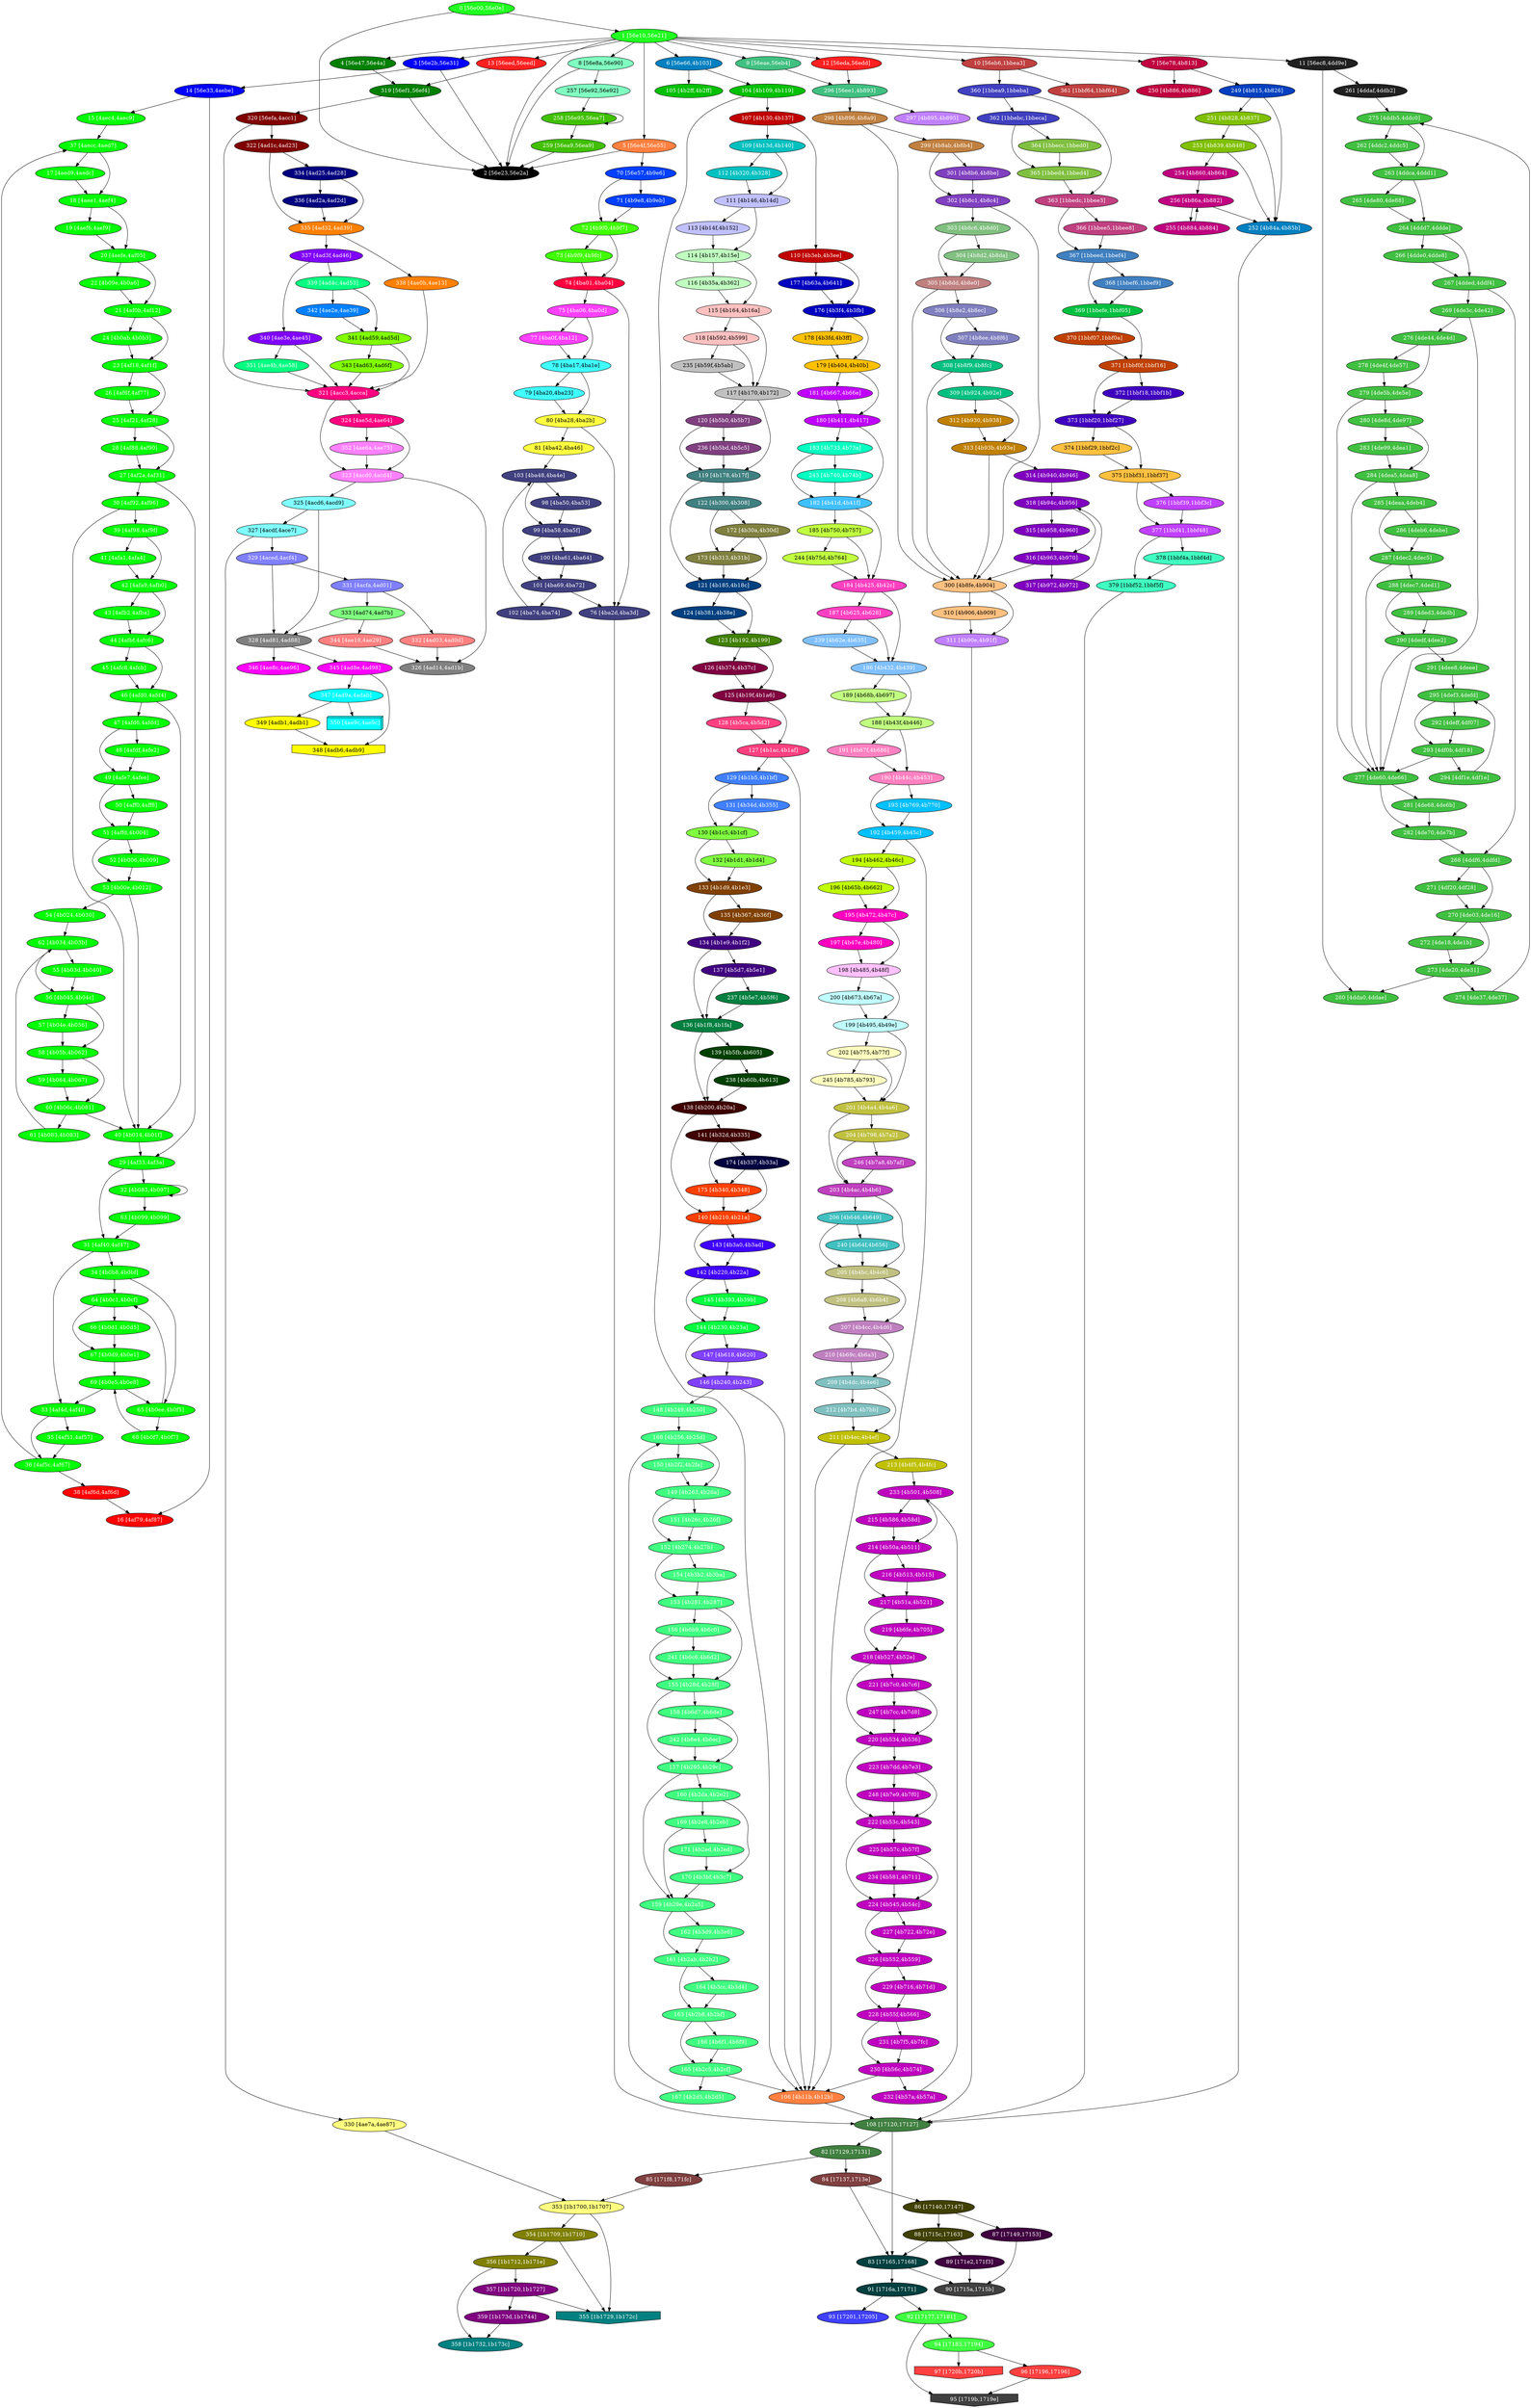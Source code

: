 diGraph libnss3{
	libnss3_0  [style=filled fillcolor="#20FF20" fontcolor="#ffffff" shape=oval label="0 [56e00,56e0e]"]
	libnss3_1  [style=filled fillcolor="#20FF20" fontcolor="#ffffff" shape=oval label="1 [56e10,56e21]"]
	libnss3_2  [style=filled fillcolor="#000000" fontcolor="#ffffff" shape=oval label="2 [56e23,56e2a]"]
	libnss3_3  [style=filled fillcolor="#0000FF" fontcolor="#ffffff" shape=oval label="3 [56e2b,56e31]"]
	libnss3_4  [style=filled fillcolor="#008000" fontcolor="#ffffff" shape=oval label="4 [56e47,56e4a]"]
	libnss3_5  [style=filled fillcolor="#FF8040" fontcolor="#ffffff" shape=oval label="5 [56e4f,56e55]"]
	libnss3_6  [style=filled fillcolor="#0080C0" fontcolor="#ffffff" shape=oval label="6 [56e66,4b103]"]
	libnss3_7  [style=filled fillcolor="#C00040" fontcolor="#ffffff" shape=oval label="7 [56e78,4b813]"]
	libnss3_8  [style=filled fillcolor="#80FFC0" fontcolor="#000000" shape=oval label="8 [56e8a,56e90]"]
	libnss3_9  [style=filled fillcolor="#40C080" fontcolor="#ffffff" shape=oval label="9 [56eae,56eb4]"]
	libnss3_a  [style=filled fillcolor="#C04040" fontcolor="#ffffff" shape=oval label="10 [56eb6,1bbea3]"]
	libnss3_b  [style=filled fillcolor="#202020" fontcolor="#ffffff" shape=oval label="11 [56ec8,4dd9e]"]
	libnss3_c  [style=filled fillcolor="#FF2020" fontcolor="#ffffff" shape=oval label="12 [56eda,56edd]"]
	libnss3_d  [style=filled fillcolor="#FF2020" fontcolor="#ffffff" shape=oval label="13 [56eed,56eed]"]
	libnss3_e  [style=filled fillcolor="#0000FF" fontcolor="#ffffff" shape=oval label="14 [56e33,4aebe]"]
	libnss3_f  [style=filled fillcolor="#00FF00" fontcolor="#ffffff" shape=oval label="15 [4aec4,4aec9]"]
	libnss3_10  [style=filled fillcolor="#FF0000" fontcolor="#ffffff" shape=oval label="16 [4af79,4af87]"]
	libnss3_11  [style=filled fillcolor="#00FF00" fontcolor="#ffffff" shape=oval label="17 [4aed9,4aedc]"]
	libnss3_12  [style=filled fillcolor="#00FF00" fontcolor="#ffffff" shape=oval label="18 [4aee1,4aef4]"]
	libnss3_13  [style=filled fillcolor="#00FF00" fontcolor="#ffffff" shape=oval label="19 [4aef6,4aef9]"]
	libnss3_14  [style=filled fillcolor="#00FF00" fontcolor="#ffffff" shape=oval label="20 [4aefe,4af05]"]
	libnss3_15  [style=filled fillcolor="#00FF00" fontcolor="#ffffff" shape=oval label="21 [4af0b,4af12]"]
	libnss3_16  [style=filled fillcolor="#00FF00" fontcolor="#ffffff" shape=oval label="22 [4b09e,4b0a6]"]
	libnss3_17  [style=filled fillcolor="#00FF00" fontcolor="#ffffff" shape=oval label="23 [4af18,4af1f]"]
	libnss3_18  [style=filled fillcolor="#00FF00" fontcolor="#ffffff" shape=oval label="24 [4b0ab,4b0b3]"]
	libnss3_19  [style=filled fillcolor="#00FF00" fontcolor="#ffffff" shape=oval label="25 [4af21,4af28]"]
	libnss3_1a  [style=filled fillcolor="#00FF00" fontcolor="#ffffff" shape=oval label="26 [4af6f,4af77]"]
	libnss3_1b  [style=filled fillcolor="#00FF00" fontcolor="#ffffff" shape=oval label="27 [4af2a,4af31]"]
	libnss3_1c  [style=filled fillcolor="#00FF00" fontcolor="#ffffff" shape=oval label="28 [4af88,4af90]"]
	libnss3_1d  [style=filled fillcolor="#00FF00" fontcolor="#ffffff" shape=oval label="29 [4af33,4af3a]"]
	libnss3_1e  [style=filled fillcolor="#00FF00" fontcolor="#ffffff" shape=oval label="30 [4af92,4af96]"]
	libnss3_1f  [style=filled fillcolor="#00FF00" fontcolor="#ffffff" shape=oval label="31 [4af40,4af47]"]
	libnss3_20  [style=filled fillcolor="#00FF00" fontcolor="#ffffff" shape=oval label="32 [4b085,4b097]"]
	libnss3_21  [style=filled fillcolor="#00FF00" fontcolor="#ffffff" shape=oval label="33 [4af4d,4af4f]"]
	libnss3_22  [style=filled fillcolor="#00FF00" fontcolor="#ffffff" shape=oval label="34 [4b0b8,4b0bf]"]
	libnss3_23  [style=filled fillcolor="#00FF00" fontcolor="#ffffff" shape=oval label="35 [4af51,4af57]"]
	libnss3_24  [style=filled fillcolor="#00FF00" fontcolor="#ffffff" shape=oval label="36 [4af5c,4af67]"]
	libnss3_25  [style=filled fillcolor="#00FF00" fontcolor="#ffffff" shape=oval label="37 [4aecc,4aed7]"]
	libnss3_26  [style=filled fillcolor="#FF0000" fontcolor="#ffffff" shape=oval label="38 [4af6d,4af6d]"]
	libnss3_27  [style=filled fillcolor="#00FF00" fontcolor="#ffffff" shape=oval label="39 [4af98,4af9f]"]
	libnss3_28  [style=filled fillcolor="#00FF00" fontcolor="#ffffff" shape=oval label="40 [4b014,4b01f]"]
	libnss3_29  [style=filled fillcolor="#00FF00" fontcolor="#ffffff" shape=oval label="41 [4afa1,4afa4]"]
	libnss3_2a  [style=filled fillcolor="#00FF00" fontcolor="#ffffff" shape=oval label="42 [4afa9,4afb0]"]
	libnss3_2b  [style=filled fillcolor="#00FF00" fontcolor="#ffffff" shape=oval label="43 [4afb2,4afba]"]
	libnss3_2c  [style=filled fillcolor="#00FF00" fontcolor="#ffffff" shape=oval label="44 [4afbf,4afc6]"]
	libnss3_2d  [style=filled fillcolor="#00FF00" fontcolor="#ffffff" shape=oval label="45 [4afc8,4afcb]"]
	libnss3_2e  [style=filled fillcolor="#00FF00" fontcolor="#ffffff" shape=oval label="46 [4afd0,4afd4]"]
	libnss3_2f  [style=filled fillcolor="#00FF00" fontcolor="#ffffff" shape=oval label="47 [4afd6,4afdd]"]
	libnss3_30  [style=filled fillcolor="#00FF00" fontcolor="#ffffff" shape=oval label="48 [4afdf,4afe2]"]
	libnss3_31  [style=filled fillcolor="#00FF00" fontcolor="#ffffff" shape=oval label="49 [4afe7,4afee]"]
	libnss3_32  [style=filled fillcolor="#00FF00" fontcolor="#ffffff" shape=oval label="50 [4aff0,4aff8]"]
	libnss3_33  [style=filled fillcolor="#00FF00" fontcolor="#ffffff" shape=oval label="51 [4affd,4b004]"]
	libnss3_34  [style=filled fillcolor="#00FF00" fontcolor="#ffffff" shape=oval label="52 [4b006,4b009]"]
	libnss3_35  [style=filled fillcolor="#00FF00" fontcolor="#ffffff" shape=oval label="53 [4b00e,4b012]"]
	libnss3_36  [style=filled fillcolor="#00FF00" fontcolor="#ffffff" shape=oval label="54 [4b024,4b030]"]
	libnss3_37  [style=filled fillcolor="#00FF00" fontcolor="#ffffff" shape=oval label="55 [4b03d,4b040]"]
	libnss3_38  [style=filled fillcolor="#00FF00" fontcolor="#ffffff" shape=oval label="56 [4b045,4b04c]"]
	libnss3_39  [style=filled fillcolor="#00FF00" fontcolor="#ffffff" shape=oval label="57 [4b04e,4b056]"]
	libnss3_3a  [style=filled fillcolor="#00FF00" fontcolor="#ffffff" shape=oval label="58 [4b05b,4b062]"]
	libnss3_3b  [style=filled fillcolor="#00FF00" fontcolor="#ffffff" shape=oval label="59 [4b064,4b067]"]
	libnss3_3c  [style=filled fillcolor="#00FF00" fontcolor="#ffffff" shape=oval label="60 [4b06c,4b081]"]
	libnss3_3d  [style=filled fillcolor="#00FF00" fontcolor="#ffffff" shape=oval label="61 [4b083,4b083]"]
	libnss3_3e  [style=filled fillcolor="#00FF00" fontcolor="#ffffff" shape=oval label="62 [4b034,4b03b]"]
	libnss3_3f  [style=filled fillcolor="#00FF00" fontcolor="#ffffff" shape=oval label="63 [4b099,4b099]"]
	libnss3_40  [style=filled fillcolor="#00FF00" fontcolor="#ffffff" shape=oval label="64 [4b0c1,4b0cf]"]
	libnss3_41  [style=filled fillcolor="#00FF00" fontcolor="#ffffff" shape=oval label="65 [4b0ee,4b0f5]"]
	libnss3_42  [style=filled fillcolor="#00FF00" fontcolor="#ffffff" shape=oval label="66 [4b0d1,4b0d5]"]
	libnss3_43  [style=filled fillcolor="#00FF00" fontcolor="#ffffff" shape=oval label="67 [4b0d9,4b0e1]"]
	libnss3_44  [style=filled fillcolor="#00FF00" fontcolor="#ffffff" shape=oval label="68 [4b0f7,4b0f7]"]
	libnss3_45  [style=filled fillcolor="#00FF00" fontcolor="#ffffff" shape=oval label="69 [4b0e5,4b0e8]"]
	libnss3_46  [style=filled fillcolor="#0040FF" fontcolor="#ffffff" shape=oval label="70 [56e57,4b9e6]"]
	libnss3_47  [style=filled fillcolor="#0040FF" fontcolor="#ffffff" shape=oval label="71 [4b9e8,4b9eb]"]
	libnss3_48  [style=filled fillcolor="#40FF00" fontcolor="#ffffff" shape=oval label="72 [4b9f0,4b9f7]"]
	libnss3_49  [style=filled fillcolor="#40FF00" fontcolor="#ffffff" shape=oval label="73 [4b9f9,4b9fc]"]
	libnss3_4a  [style=filled fillcolor="#FF0040" fontcolor="#ffffff" shape=oval label="74 [4ba01,4ba04]"]
	libnss3_4b  [style=filled fillcolor="#FF40FF" fontcolor="#ffffff" shape=oval label="75 [4ba06,4ba0d]"]
	libnss3_4c  [style=filled fillcolor="#404080" fontcolor="#ffffff" shape=oval label="76 [4ba2d,4ba3d]"]
	libnss3_4d  [style=filled fillcolor="#FF40FF" fontcolor="#ffffff" shape=oval label="77 [4ba0f,4ba12]"]
	libnss3_4e  [style=filled fillcolor="#40FFFF" fontcolor="#000000" shape=oval label="78 [4ba17,4ba1e]"]
	libnss3_4f  [style=filled fillcolor="#40FFFF" fontcolor="#000000" shape=oval label="79 [4ba20,4ba23]"]
	libnss3_50  [style=filled fillcolor="#FFFF40" fontcolor="#000000" shape=oval label="80 [4ba28,4ba2b]"]
	libnss3_51  [style=filled fillcolor="#FFFF40" fontcolor="#000000" shape=oval label="81 [4ba42,4ba46]"]
	libnss3_52  [style=filled fillcolor="#408040" fontcolor="#ffffff" shape=oval label="82 [17129,17131]"]
	libnss3_53  [style=filled fillcolor="#004040" fontcolor="#ffffff" shape=oval label="83 [17165,17168]"]
	libnss3_54  [style=filled fillcolor="#804040" fontcolor="#ffffff" shape=oval label="84 [17137,1713e]"]
	libnss3_55  [style=filled fillcolor="#804040" fontcolor="#ffffff" shape=oval label="85 [171f8,171fc]"]
	libnss3_56  [style=filled fillcolor="#404000" fontcolor="#ffffff" shape=oval label="86 [17140,17147]"]
	libnss3_57  [style=filled fillcolor="#400040" fontcolor="#ffffff" shape=oval label="87 [17149,17153]"]
	libnss3_58  [style=filled fillcolor="#404000" fontcolor="#ffffff" shape=oval label="88 [1715c,17163]"]
	libnss3_59  [style=filled fillcolor="#400040" fontcolor="#ffffff" shape=oval label="89 [171e2,171f3]"]
	libnss3_5a  [style=filled fillcolor="#404040" fontcolor="#ffffff" shape=oval label="90 [1715a,1715b]"]
	libnss3_5b  [style=filled fillcolor="#004040" fontcolor="#ffffff" shape=oval label="91 [1716a,17171]"]
	libnss3_5c  [style=filled fillcolor="#40FF40" fontcolor="#ffffff" shape=oval label="92 [17177,17181]"]
	libnss3_5d  [style=filled fillcolor="#4040FF" fontcolor="#ffffff" shape=oval label="93 [17201,17205]"]
	libnss3_5e  [style=filled fillcolor="#40FF40" fontcolor="#ffffff" shape=oval label="94 [17183,17194]"]
	libnss3_5f  [style=filled fillcolor="#404040" fontcolor="#ffffff" shape=invhouse label="95 [1719b,1719e]"]
	libnss3_60  [style=filled fillcolor="#FF4040" fontcolor="#ffffff" shape=oval label="96 [17196,17196]"]
	libnss3_61  [style=filled fillcolor="#FF4040" fontcolor="#ffffff" shape=invhouse label="97 [1720b,1720b]"]
	libnss3_62  [style=filled fillcolor="#404080" fontcolor="#ffffff" shape=oval label="98 [4ba50,4ba53]"]
	libnss3_63  [style=filled fillcolor="#404080" fontcolor="#ffffff" shape=oval label="99 [4ba58,4ba5f]"]
	libnss3_64  [style=filled fillcolor="#404080" fontcolor="#ffffff" shape=oval label="100 [4ba61,4ba64]"]
	libnss3_65  [style=filled fillcolor="#404080" fontcolor="#ffffff" shape=oval label="101 [4ba69,4ba72]"]
	libnss3_66  [style=filled fillcolor="#404080" fontcolor="#ffffff" shape=oval label="102 [4ba74,4ba74]"]
	libnss3_67  [style=filled fillcolor="#404080" fontcolor="#ffffff" shape=oval label="103 [4ba48,4ba4e]"]
	libnss3_68  [style=filled fillcolor="#00C000" fontcolor="#ffffff" shape=oval label="104 [4b109,4b119]"]
	libnss3_69  [style=filled fillcolor="#00C000" fontcolor="#ffffff" shape=oval label="105 [4b2ff,4b2ff]"]
	libnss3_6a  [style=filled fillcolor="#FF8040" fontcolor="#ffffff" shape=oval label="106 [4b11b,4b12b]"]
	libnss3_6b  [style=filled fillcolor="#C00000" fontcolor="#ffffff" shape=oval label="107 [4b130,4b137]"]
	libnss3_6c  [style=filled fillcolor="#408040" fontcolor="#ffffff" shape=oval label="108 [17120,17127]"]
	libnss3_6d  [style=filled fillcolor="#00C0C0" fontcolor="#ffffff" shape=oval label="109 [4b13d,4b140]"]
	libnss3_6e  [style=filled fillcolor="#C00000" fontcolor="#ffffff" shape=oval label="110 [4b3eb,4b3ee]"]
	libnss3_6f  [style=filled fillcolor="#C0C0FF" fontcolor="#000000" shape=oval label="111 [4b146,4b14d]"]
	libnss3_70  [style=filled fillcolor="#00C0C0" fontcolor="#ffffff" shape=oval label="112 [4b320,4b328]"]
	libnss3_71  [style=filled fillcolor="#C0C0FF" fontcolor="#000000" shape=oval label="113 [4b14f,4b152]"]
	libnss3_72  [style=filled fillcolor="#C0FFC0" fontcolor="#000000" shape=oval label="114 [4b157,4b15e]"]
	libnss3_73  [style=filled fillcolor="#FFC0C0" fontcolor="#000000" shape=oval label="115 [4b164,4b16a]"]
	libnss3_74  [style=filled fillcolor="#C0FFC0" fontcolor="#000000" shape=oval label="116 [4b35a,4b362]"]
	libnss3_75  [style=filled fillcolor="#C0C0C0" fontcolor="#000000" shape=oval label="117 [4b170,4b172]"]
	libnss3_76  [style=filled fillcolor="#FFC0C0" fontcolor="#000000" shape=oval label="118 [4b592,4b599]"]
	libnss3_77  [style=filled fillcolor="#408080" fontcolor="#ffffff" shape=oval label="119 [4b178,4b17f]"]
	libnss3_78  [style=filled fillcolor="#804080" fontcolor="#ffffff" shape=oval label="120 [4b5b0,4b5b7]"]
	libnss3_79  [style=filled fillcolor="#004080" fontcolor="#ffffff" shape=oval label="121 [4b185,4b18c]"]
	libnss3_7a  [style=filled fillcolor="#408080" fontcolor="#ffffff" shape=oval label="122 [4b300,4b308]"]
	libnss3_7b  [style=filled fillcolor="#408000" fontcolor="#ffffff" shape=oval label="123 [4b192,4b199]"]
	libnss3_7c  [style=filled fillcolor="#004080" fontcolor="#ffffff" shape=oval label="124 [4b381,4b38e]"]
	libnss3_7d  [style=filled fillcolor="#800040" fontcolor="#ffffff" shape=oval label="125 [4b19f,4b1a6]"]
	libnss3_7e  [style=filled fillcolor="#800040" fontcolor="#ffffff" shape=oval label="126 [4b374,4b37c]"]
	libnss3_7f  [style=filled fillcolor="#FF4080" fontcolor="#ffffff" shape=oval label="127 [4b1ac,4b1af]"]
	libnss3_80  [style=filled fillcolor="#FF4080" fontcolor="#ffffff" shape=oval label="128 [4b5ca,4b5d2]"]
	libnss3_81  [style=filled fillcolor="#4080FF" fontcolor="#ffffff" shape=oval label="129 [4b1b5,4b1bf]"]
	libnss3_82  [style=filled fillcolor="#80FF40" fontcolor="#000000" shape=oval label="130 [4b1c5,4b1cf]"]
	libnss3_83  [style=filled fillcolor="#4080FF" fontcolor="#ffffff" shape=oval label="131 [4b34d,4b355]"]
	libnss3_84  [style=filled fillcolor="#80FF40" fontcolor="#000000" shape=oval label="132 [4b1d1,4b1d4]"]
	libnss3_85  [style=filled fillcolor="#804000" fontcolor="#ffffff" shape=oval label="133 [4b1d9,4b1e3]"]
	libnss3_86  [style=filled fillcolor="#400080" fontcolor="#ffffff" shape=oval label="134 [4b1e9,4b1f2]"]
	libnss3_87  [style=filled fillcolor="#804000" fontcolor="#ffffff" shape=oval label="135 [4b367,4b36f]"]
	libnss3_88  [style=filled fillcolor="#008040" fontcolor="#ffffff" shape=oval label="136 [4b1f8,4b1fa]"]
	libnss3_89  [style=filled fillcolor="#400080" fontcolor="#ffffff" shape=oval label="137 [4b5d7,4b5e1]"]
	libnss3_8a  [style=filled fillcolor="#400000" fontcolor="#ffffff" shape=oval label="138 [4b200,4b20a]"]
	libnss3_8b  [style=filled fillcolor="#004000" fontcolor="#ffffff" shape=oval label="139 [4b5fb,4b605]"]
	libnss3_8c  [style=filled fillcolor="#FF4000" fontcolor="#ffffff" shape=oval label="140 [4b210,4b21a]"]
	libnss3_8d  [style=filled fillcolor="#400000" fontcolor="#ffffff" shape=oval label="141 [4b32d,4b335]"]
	libnss3_8e  [style=filled fillcolor="#4000FF" fontcolor="#ffffff" shape=oval label="142 [4b220,4b22a]"]
	libnss3_8f  [style=filled fillcolor="#4000FF" fontcolor="#ffffff" shape=oval label="143 [4b3a0,4b3ad]"]
	libnss3_90  [style=filled fillcolor="#00FF40" fontcolor="#ffffff" shape=oval label="144 [4b230,4b23a]"]
	libnss3_91  [style=filled fillcolor="#00FF40" fontcolor="#ffffff" shape=oval label="145 [4b393,4b39b]"]
	libnss3_92  [style=filled fillcolor="#8040FF" fontcolor="#ffffff" shape=oval label="146 [4b240,4b243]"]
	libnss3_93  [style=filled fillcolor="#8040FF" fontcolor="#ffffff" shape=oval label="147 [4b618,4b620]"]
	libnss3_94  [style=filled fillcolor="#40FF80" fontcolor="#ffffff" shape=oval label="148 [4b249,4b250]"]
	libnss3_95  [style=filled fillcolor="#40FF80" fontcolor="#ffffff" shape=oval label="149 [4b263,4b26a]"]
	libnss3_96  [style=filled fillcolor="#40FF80" fontcolor="#ffffff" shape=oval label="150 [4b2f2,4b2fa]"]
	libnss3_97  [style=filled fillcolor="#40FF80" fontcolor="#ffffff" shape=oval label="151 [4b26c,4b26f]"]
	libnss3_98  [style=filled fillcolor="#40FF80" fontcolor="#ffffff" shape=oval label="152 [4b274,4b27b]"]
	libnss3_99  [style=filled fillcolor="#40FF80" fontcolor="#ffffff" shape=oval label="153 [4b281,4b287]"]
	libnss3_9a  [style=filled fillcolor="#40FF80" fontcolor="#ffffff" shape=oval label="154 [4b3b2,4b3ba]"]
	libnss3_9b  [style=filled fillcolor="#40FF80" fontcolor="#ffffff" shape=oval label="155 [4b28d,4b28f]"]
	libnss3_9c  [style=filled fillcolor="#40FF80" fontcolor="#ffffff" shape=oval label="156 [4b6b9,4b6c0]"]
	libnss3_9d  [style=filled fillcolor="#40FF80" fontcolor="#ffffff" shape=oval label="157 [4b295,4b29c]"]
	libnss3_9e  [style=filled fillcolor="#40FF80" fontcolor="#ffffff" shape=oval label="158 [4b6d7,4b6de]"]
	libnss3_9f  [style=filled fillcolor="#40FF80" fontcolor="#ffffff" shape=oval label="159 [4b29e,4b2a5]"]
	libnss3_a0  [style=filled fillcolor="#40FF80" fontcolor="#ffffff" shape=oval label="160 [4b2da,4b2e2]"]
	libnss3_a1  [style=filled fillcolor="#40FF80" fontcolor="#ffffff" shape=oval label="161 [4b2ab,4b2b2]"]
	libnss3_a2  [style=filled fillcolor="#40FF80" fontcolor="#ffffff" shape=oval label="162 [4b3d9,4b3e6]"]
	libnss3_a3  [style=filled fillcolor="#40FF80" fontcolor="#ffffff" shape=oval label="163 [4b2b8,4b2bf]"]
	libnss3_a4  [style=filled fillcolor="#40FF80" fontcolor="#ffffff" shape=oval label="164 [4b3cc,4b3d4]"]
	libnss3_a5  [style=filled fillcolor="#40FF80" fontcolor="#ffffff" shape=oval label="165 [4b2c5,4b2cf]"]
	libnss3_a6  [style=filled fillcolor="#40FF80" fontcolor="#ffffff" shape=oval label="166 [4b6f1,4b6f9]"]
	libnss3_a7  [style=filled fillcolor="#40FF80" fontcolor="#ffffff" shape=oval label="167 [4b2d5,4b2d5]"]
	libnss3_a8  [style=filled fillcolor="#40FF80" fontcolor="#ffffff" shape=oval label="168 [4b256,4b25d]"]
	libnss3_a9  [style=filled fillcolor="#40FF80" fontcolor="#ffffff" shape=oval label="169 [4b2e8,4b2eb]"]
	libnss3_aa  [style=filled fillcolor="#40FF80" fontcolor="#ffffff" shape=oval label="170 [4b3bf,4b3c7]"]
	libnss3_ab  [style=filled fillcolor="#40FF80" fontcolor="#ffffff" shape=oval label="171 [4b2ed,4b2ed]"]
	libnss3_ac  [style=filled fillcolor="#808040" fontcolor="#ffffff" shape=oval label="172 [4b30a,4b30d]"]
	libnss3_ad  [style=filled fillcolor="#808040" fontcolor="#ffffff" shape=oval label="173 [4b313,4b31b]"]
	libnss3_ae  [style=filled fillcolor="#000040" fontcolor="#ffffff" shape=oval label="174 [4b337,4b33a]"]
	libnss3_af  [style=filled fillcolor="#FF4000" fontcolor="#ffffff" shape=oval label="175 [4b340,4b348]"]
	libnss3_b0  [style=filled fillcolor="#0000C0" fontcolor="#ffffff" shape=oval label="176 [4b3f4,4b3fb]"]
	libnss3_b1  [style=filled fillcolor="#0000C0" fontcolor="#ffffff" shape=oval label="177 [4b63a,4b641]"]
	libnss3_b2  [style=filled fillcolor="#FFC000" fontcolor="#000000" shape=oval label="178 [4b3fd,4b3ff]"]
	libnss3_b3  [style=filled fillcolor="#FFC000" fontcolor="#000000" shape=oval label="179 [4b404,4b40b]"]
	libnss3_b4  [style=filled fillcolor="#C000FF" fontcolor="#ffffff" shape=oval label="180 [4b411,4b417]"]
	libnss3_b5  [style=filled fillcolor="#C000FF" fontcolor="#ffffff" shape=oval label="181 [4b667,4b66e]"]
	libnss3_b6  [style=filled fillcolor="#40C0FF" fontcolor="#ffffff" shape=oval label="182 [4b41d,4b41f]"]
	libnss3_b7  [style=filled fillcolor="#00FFC0" fontcolor="#ffffff" shape=oval label="183 [4b733,4b73a]"]
	libnss3_b8  [style=filled fillcolor="#FF40C0" fontcolor="#ffffff" shape=oval label="184 [4b425,4b42c]"]
	libnss3_b9  [style=filled fillcolor="#C0FF40" fontcolor="#000000" shape=oval label="185 [4b750,4b757]"]
	libnss3_ba  [style=filled fillcolor="#80C0FF" fontcolor="#ffffff" shape=oval label="186 [4b432,4b439]"]
	libnss3_bb  [style=filled fillcolor="#FF40C0" fontcolor="#ffffff" shape=oval label="187 [4b625,4b628]"]
	libnss3_bc  [style=filled fillcolor="#C0FF80" fontcolor="#000000" shape=oval label="188 [4b43f,4b446]"]
	libnss3_bd  [style=filled fillcolor="#C0FF80" fontcolor="#000000" shape=oval label="189 [4b68b,4b697]"]
	libnss3_be  [style=filled fillcolor="#FF80C0" fontcolor="#ffffff" shape=oval label="190 [4b44c,4b453]"]
	libnss3_bf  [style=filled fillcolor="#FF80C0" fontcolor="#ffffff" shape=oval label="191 [4b67f,4b686]"]
	libnss3_c0  [style=filled fillcolor="#00C0FF" fontcolor="#ffffff" shape=oval label="192 [4b459,4b45c]"]
	libnss3_c1  [style=filled fillcolor="#00C0FF" fontcolor="#ffffff" shape=oval label="193 [4b769,4b770]"]
	libnss3_c2  [style=filled fillcolor="#C0FF00" fontcolor="#000000" shape=oval label="194 [4b462,4b46c]"]
	libnss3_c3  [style=filled fillcolor="#FF00C0" fontcolor="#ffffff" shape=oval label="195 [4b472,4b47c]"]
	libnss3_c4  [style=filled fillcolor="#C0FF00" fontcolor="#000000" shape=oval label="196 [4b65b,4b662]"]
	libnss3_c5  [style=filled fillcolor="#FF00C0" fontcolor="#ffffff" shape=oval label="197 [4b47e,4b480]"]
	libnss3_c6  [style=filled fillcolor="#FFC0FF" fontcolor="#000000" shape=oval label="198 [4b485,4b48f]"]
	libnss3_c7  [style=filled fillcolor="#C0FFFF" fontcolor="#000000" shape=oval label="199 [4b495,4b49e]"]
	libnss3_c8  [style=filled fillcolor="#C0FFFF" fontcolor="#000000" shape=oval label="200 [4b673,4b67a]"]
	libnss3_c9  [style=filled fillcolor="#C0C040" fontcolor="#ffffff" shape=oval label="201 [4b4a4,4b4a6]"]
	libnss3_ca  [style=filled fillcolor="#FFFFC0" fontcolor="#000000" shape=oval label="202 [4b775,4b77f]"]
	libnss3_cb  [style=filled fillcolor="#C040C0" fontcolor="#ffffff" shape=oval label="203 [4b4ac,4b4b6]"]
	libnss3_cc  [style=filled fillcolor="#C0C040" fontcolor="#ffffff" shape=oval label="204 [4b798,4b7a2]"]
	libnss3_cd  [style=filled fillcolor="#C0C080" fontcolor="#ffffff" shape=oval label="205 [4b4bc,4b4c6]"]
	libnss3_ce  [style=filled fillcolor="#40C0C0" fontcolor="#ffffff" shape=oval label="206 [4b646,4b649]"]
	libnss3_cf  [style=filled fillcolor="#C080C0" fontcolor="#ffffff" shape=oval label="207 [4b4cc,4b4d6]"]
	libnss3_d0  [style=filled fillcolor="#C0C080" fontcolor="#ffffff" shape=oval label="208 [4b6a8,4b6b4]"]
	libnss3_d1  [style=filled fillcolor="#80C0C0" fontcolor="#ffffff" shape=oval label="209 [4b4dc,4b4e6]"]
	libnss3_d2  [style=filled fillcolor="#C080C0" fontcolor="#ffffff" shape=oval label="210 [4b69c,4b6a3]"]
	libnss3_d3  [style=filled fillcolor="#C0C000" fontcolor="#ffffff" shape=oval label="211 [4b4ec,4b4ef]"]
	libnss3_d4  [style=filled fillcolor="#80C0C0" fontcolor="#ffffff" shape=oval label="212 [4b7b4,4b7bb]"]
	libnss3_d5  [style=filled fillcolor="#C0C000" fontcolor="#ffffff" shape=oval label="213 [4b4f5,4b4fc]"]
	libnss3_d6  [style=filled fillcolor="#C000C0" fontcolor="#ffffff" shape=oval label="214 [4b50a,4b511]"]
	libnss3_d7  [style=filled fillcolor="#C000C0" fontcolor="#ffffff" shape=oval label="215 [4b586,4b58d]"]
	libnss3_d8  [style=filled fillcolor="#C000C0" fontcolor="#ffffff" shape=oval label="216 [4b513,4b515]"]
	libnss3_d9  [style=filled fillcolor="#C000C0" fontcolor="#ffffff" shape=oval label="217 [4b51a,4b521]"]
	libnss3_da  [style=filled fillcolor="#C000C0" fontcolor="#ffffff" shape=oval label="218 [4b527,4b52e]"]
	libnss3_db  [style=filled fillcolor="#C000C0" fontcolor="#ffffff" shape=oval label="219 [4b6fe,4b705]"]
	libnss3_dc  [style=filled fillcolor="#C000C0" fontcolor="#ffffff" shape=oval label="220 [4b534,4b536]"]
	libnss3_dd  [style=filled fillcolor="#C000C0" fontcolor="#ffffff" shape=oval label="221 [4b7c0,4b7c6]"]
	libnss3_de  [style=filled fillcolor="#C000C0" fontcolor="#ffffff" shape=oval label="222 [4b53c,4b543]"]
	libnss3_df  [style=filled fillcolor="#C000C0" fontcolor="#ffffff" shape=oval label="223 [4b7dd,4b7e3]"]
	libnss3_e0  [style=filled fillcolor="#C000C0" fontcolor="#ffffff" shape=oval label="224 [4b545,4b54c]"]
	libnss3_e1  [style=filled fillcolor="#C000C0" fontcolor="#ffffff" shape=oval label="225 [4b57c,4b57f]"]
	libnss3_e2  [style=filled fillcolor="#C000C0" fontcolor="#ffffff" shape=oval label="226 [4b552,4b559]"]
	libnss3_e3  [style=filled fillcolor="#C000C0" fontcolor="#ffffff" shape=oval label="227 [4b722,4b72e]"]
	libnss3_e4  [style=filled fillcolor="#C000C0" fontcolor="#ffffff" shape=oval label="228 [4b55f,4b566]"]
	libnss3_e5  [style=filled fillcolor="#C000C0" fontcolor="#ffffff" shape=oval label="229 [4b716,4b71d]"]
	libnss3_e6  [style=filled fillcolor="#C000C0" fontcolor="#ffffff" shape=oval label="230 [4b56c,4b574]"]
	libnss3_e7  [style=filled fillcolor="#C000C0" fontcolor="#ffffff" shape=oval label="231 [4b7f5,4b7fc]"]
	libnss3_e8  [style=filled fillcolor="#C000C0" fontcolor="#ffffff" shape=oval label="232 [4b57a,4b57a]"]
	libnss3_e9  [style=filled fillcolor="#C000C0" fontcolor="#ffffff" shape=oval label="233 [4b501,4b508]"]
	libnss3_ea  [style=filled fillcolor="#C000C0" fontcolor="#ffffff" shape=oval label="234 [4b581,4b711]"]
	libnss3_eb  [style=filled fillcolor="#C0C0C0" fontcolor="#000000" shape=oval label="235 [4b59f,4b5ab]"]
	libnss3_ec  [style=filled fillcolor="#804080" fontcolor="#ffffff" shape=oval label="236 [4b5bd,4b5c5]"]
	libnss3_ed  [style=filled fillcolor="#008040" fontcolor="#ffffff" shape=oval label="237 [4b5e7,4b5f6]"]
	libnss3_ee  [style=filled fillcolor="#004000" fontcolor="#ffffff" shape=oval label="238 [4b60b,4b613]"]
	libnss3_ef  [style=filled fillcolor="#80C0FF" fontcolor="#ffffff" shape=oval label="239 [4b62e,4b635]"]
	libnss3_f0  [style=filled fillcolor="#40C0C0" fontcolor="#ffffff" shape=oval label="240 [4b64f,4b656]"]
	libnss3_f1  [style=filled fillcolor="#40FF80" fontcolor="#ffffff" shape=oval label="241 [4b6c6,4b6d2]"]
	libnss3_f2  [style=filled fillcolor="#40FF80" fontcolor="#ffffff" shape=oval label="242 [4b6e4,4b6ec]"]
	libnss3_f3  [style=filled fillcolor="#00FFC0" fontcolor="#ffffff" shape=oval label="243 [4b740,4b74b]"]
	libnss3_f4  [style=filled fillcolor="#C0FF40" fontcolor="#000000" shape=oval label="244 [4b75d,4b764]"]
	libnss3_f5  [style=filled fillcolor="#FFFFC0" fontcolor="#000000" shape=oval label="245 [4b785,4b793]"]
	libnss3_f6  [style=filled fillcolor="#C040C0" fontcolor="#ffffff" shape=oval label="246 [4b7a8,4b7af]"]
	libnss3_f7  [style=filled fillcolor="#C000C0" fontcolor="#ffffff" shape=oval label="247 [4b7cc,4b7d8]"]
	libnss3_f8  [style=filled fillcolor="#C000C0" fontcolor="#ffffff" shape=oval label="248 [4b7e9,4b7f0]"]
	libnss3_f9  [style=filled fillcolor="#0040C0" fontcolor="#ffffff" shape=oval label="249 [4b815,4b826]"]
	libnss3_fa  [style=filled fillcolor="#C00040" fontcolor="#ffffff" shape=oval label="250 [4b886,4b886]"]
	libnss3_fb  [style=filled fillcolor="#80C000" fontcolor="#ffffff" shape=oval label="251 [4b828,4b837]"]
	libnss3_fc  [style=filled fillcolor="#0080C0" fontcolor="#ffffff" shape=oval label="252 [4b84a,4b85b]"]
	libnss3_fd  [style=filled fillcolor="#80C000" fontcolor="#ffffff" shape=oval label="253 [4b839,4b848]"]
	libnss3_fe  [style=filled fillcolor="#C00080" fontcolor="#ffffff" shape=oval label="254 [4b860,4b864]"]
	libnss3_ff  [style=filled fillcolor="#C00080" fontcolor="#ffffff" shape=oval label="255 [4b884,4b884]"]
	libnss3_100  [style=filled fillcolor="#C00080" fontcolor="#ffffff" shape=oval label="256 [4b86a,4b882]"]
	libnss3_101  [style=filled fillcolor="#80FFC0" fontcolor="#000000" shape=oval label="257 [56e92,56e92]"]
	libnss3_102  [style=filled fillcolor="#40C000" fontcolor="#ffffff" shape=oval label="258 [56e95,56ea7]"]
	libnss3_103  [style=filled fillcolor="#40C000" fontcolor="#ffffff" shape=oval label="259 [56ea9,56ea9]"]
	libnss3_104  [style=filled fillcolor="#40C040" fontcolor="#ffffff" shape=oval label="260 [4dda0,4ddae]"]
	libnss3_105  [style=filled fillcolor="#202020" fontcolor="#ffffff" shape=oval label="261 [4ddaf,4ddb2]"]
	libnss3_106  [style=filled fillcolor="#40C040" fontcolor="#ffffff" shape=oval label="262 [4ddc2,4ddc5]"]
	libnss3_107  [style=filled fillcolor="#40C040" fontcolor="#ffffff" shape=oval label="263 [4ddca,4ddd1]"]
	libnss3_108  [style=filled fillcolor="#40C040" fontcolor="#ffffff" shape=oval label="264 [4ddd7,4ddde]"]
	libnss3_109  [style=filled fillcolor="#40C040" fontcolor="#ffffff" shape=oval label="265 [4de80,4de88]"]
	libnss3_10a  [style=filled fillcolor="#40C040" fontcolor="#ffffff" shape=oval label="266 [4dde0,4dde8]"]
	libnss3_10b  [style=filled fillcolor="#40C040" fontcolor="#ffffff" shape=oval label="267 [4dded,4ddf4]"]
	libnss3_10c  [style=filled fillcolor="#40C040" fontcolor="#ffffff" shape=oval label="268 [4ddf6,4ddfd]"]
	libnss3_10d  [style=filled fillcolor="#40C040" fontcolor="#ffffff" shape=oval label="269 [4de3c,4de42]"]
	libnss3_10e  [style=filled fillcolor="#40C040" fontcolor="#ffffff" shape=oval label="270 [4de03,4de16]"]
	libnss3_10f  [style=filled fillcolor="#40C040" fontcolor="#ffffff" shape=oval label="271 [4df20,4df28]"]
	libnss3_110  [style=filled fillcolor="#40C040" fontcolor="#ffffff" shape=oval label="272 [4de18,4de1b]"]
	libnss3_111  [style=filled fillcolor="#40C040" fontcolor="#ffffff" shape=oval label="273 [4de20,4de31]"]
	libnss3_112  [style=filled fillcolor="#40C040" fontcolor="#ffffff" shape=oval label="274 [4de37,4de37]"]
	libnss3_113  [style=filled fillcolor="#40C040" fontcolor="#ffffff" shape=oval label="275 [4ddb5,4ddc0]"]
	libnss3_114  [style=filled fillcolor="#40C040" fontcolor="#ffffff" shape=oval label="276 [4de44,4de4d]"]
	libnss3_115  [style=filled fillcolor="#40C040" fontcolor="#ffffff" shape=oval label="277 [4de60,4de66]"]
	libnss3_116  [style=filled fillcolor="#40C040" fontcolor="#ffffff" shape=oval label="278 [4de4f,4de57]"]
	libnss3_117  [style=filled fillcolor="#40C040" fontcolor="#ffffff" shape=oval label="279 [4de5b,4de5e]"]
	libnss3_118  [style=filled fillcolor="#40C040" fontcolor="#ffffff" shape=oval label="280 [4de8d,4de97]"]
	libnss3_119  [style=filled fillcolor="#40C040" fontcolor="#ffffff" shape=oval label="281 [4de68,4de6b]"]
	libnss3_11a  [style=filled fillcolor="#40C040" fontcolor="#ffffff" shape=oval label="282 [4de70,4de7b]"]
	libnss3_11b  [style=filled fillcolor="#40C040" fontcolor="#ffffff" shape=oval label="283 [4de99,4dea1]"]
	libnss3_11c  [style=filled fillcolor="#40C040" fontcolor="#ffffff" shape=oval label="284 [4dea5,4dea8]"]
	libnss3_11d  [style=filled fillcolor="#40C040" fontcolor="#ffffff" shape=oval label="285 [4deaa,4deb4]"]
	libnss3_11e  [style=filled fillcolor="#40C040" fontcolor="#ffffff" shape=oval label="286 [4deb6,4debe]"]
	libnss3_11f  [style=filled fillcolor="#40C040" fontcolor="#ffffff" shape=oval label="287 [4dec2,4dec5]"]
	libnss3_120  [style=filled fillcolor="#40C040" fontcolor="#ffffff" shape=oval label="288 [4dec7,4ded1]"]
	libnss3_121  [style=filled fillcolor="#40C040" fontcolor="#ffffff" shape=oval label="289 [4ded3,4dedb]"]
	libnss3_122  [style=filled fillcolor="#40C040" fontcolor="#ffffff" shape=oval label="290 [4dedf,4dee2]"]
	libnss3_123  [style=filled fillcolor="#40C040" fontcolor="#ffffff" shape=oval label="291 [4dee8,4deee]"]
	libnss3_124  [style=filled fillcolor="#40C040" fontcolor="#ffffff" shape=oval label="292 [4deff,4df07]"]
	libnss3_125  [style=filled fillcolor="#40C040" fontcolor="#ffffff" shape=oval label="293 [4df0b,4df18]"]
	libnss3_126  [style=filled fillcolor="#40C040" fontcolor="#ffffff" shape=oval label="294 [4df1e,4df1e]"]
	libnss3_127  [style=filled fillcolor="#40C040" fontcolor="#ffffff" shape=oval label="295 [4def3,4defd]"]
	libnss3_128  [style=filled fillcolor="#40C080" fontcolor="#ffffff" shape=oval label="296 [56ee1,4b893]"]
	libnss3_129  [style=filled fillcolor="#C080FF" fontcolor="#ffffff" shape=oval label="297 [4b895,4b895]"]
	libnss3_12a  [style=filled fillcolor="#C08040" fontcolor="#ffffff" shape=oval label="298 [4b896,4b8a9]"]
	libnss3_12b  [style=filled fillcolor="#C08040" fontcolor="#ffffff" shape=oval label="299 [4b8ab,4b8b4]"]
	libnss3_12c  [style=filled fillcolor="#FFC080" fontcolor="#000000" shape=oval label="300 [4b8fe,4b904]"]
	libnss3_12d  [style=filled fillcolor="#8040C0" fontcolor="#ffffff" shape=oval label="301 [4b8b6,4b8be]"]
	libnss3_12e  [style=filled fillcolor="#8040C0" fontcolor="#ffffff" shape=oval label="302 [4b8c1,4b8c4]"]
	libnss3_12f  [style=filled fillcolor="#80C080" fontcolor="#ffffff" shape=oval label="303 [4b8c6,4b8d0]"]
	libnss3_130  [style=filled fillcolor="#80C080" fontcolor="#ffffff" shape=oval label="304 [4b8d2,4b8da]"]
	libnss3_131  [style=filled fillcolor="#C08080" fontcolor="#ffffff" shape=oval label="305 [4b8dd,4b8e0]"]
	libnss3_132  [style=filled fillcolor="#8080C0" fontcolor="#ffffff" shape=oval label="306 [4b8e2,4b8ec]"]
	libnss3_133  [style=filled fillcolor="#8080C0" fontcolor="#ffffff" shape=oval label="307 [4b8ee,4b8f6]"]
	libnss3_134  [style=filled fillcolor="#00C080" fontcolor="#ffffff" shape=oval label="308 [4b8f9,4b8fc]"]
	libnss3_135  [style=filled fillcolor="#00C080" fontcolor="#ffffff" shape=oval label="309 [4b924,4b92e]"]
	libnss3_136  [style=filled fillcolor="#FFC080" fontcolor="#000000" shape=oval label="310 [4b906,4b909]"]
	libnss3_137  [style=filled fillcolor="#C080FF" fontcolor="#ffffff" shape=oval label="311 [4b90e,4b91f]"]
	libnss3_138  [style=filled fillcolor="#C08000" fontcolor="#ffffff" shape=oval label="312 [4b930,4b938]"]
	libnss3_139  [style=filled fillcolor="#C08000" fontcolor="#ffffff" shape=oval label="313 [4b93b,4b93e]"]
	libnss3_13a  [style=filled fillcolor="#8000C0" fontcolor="#ffffff" shape=oval label="314 [4b940,4b946]"]
	libnss3_13b  [style=filled fillcolor="#8000C0" fontcolor="#ffffff" shape=oval label="315 [4b958,4b960]"]
	libnss3_13c  [style=filled fillcolor="#8000C0" fontcolor="#ffffff" shape=oval label="316 [4b963,4b970]"]
	libnss3_13d  [style=filled fillcolor="#8000C0" fontcolor="#ffffff" shape=oval label="317 [4b972,4b972]"]
	libnss3_13e  [style=filled fillcolor="#8000C0" fontcolor="#ffffff" shape=oval label="318 [4b94c,4b956]"]
	libnss3_13f  [style=filled fillcolor="#008000" fontcolor="#ffffff" shape=oval label="319 [56ef1,56ef4]"]
	libnss3_140  [style=filled fillcolor="#800000" fontcolor="#ffffff" shape=oval label="320 [56efa,4acc1]"]
	libnss3_141  [style=filled fillcolor="#FF0080" fontcolor="#ffffff" shape=oval label="321 [4acc3,4acca]"]
	libnss3_142  [style=filled fillcolor="#800000" fontcolor="#ffffff" shape=oval label="322 [4ad1c,4ad23]"]
	libnss3_143  [style=filled fillcolor="#FF80FF" fontcolor="#ffffff" shape=oval label="323 [4acd0,4acd4]"]
	libnss3_144  [style=filled fillcolor="#FF0080" fontcolor="#ffffff" shape=oval label="324 [4ae5d,4ae64]"]
	libnss3_145  [style=filled fillcolor="#80FFFF" fontcolor="#000000" shape=oval label="325 [4acd6,4acd9]"]
	libnss3_146  [style=filled fillcolor="#808080" fontcolor="#ffffff" shape=oval label="326 [4ad14,4ad1b]"]
	libnss3_147  [style=filled fillcolor="#80FFFF" fontcolor="#000000" shape=oval label="327 [4acdf,4ace7]"]
	libnss3_148  [style=filled fillcolor="#808080" fontcolor="#ffffff" shape=oval label="328 [4ad81,4ad88]"]
	libnss3_149  [style=filled fillcolor="#8080FF" fontcolor="#ffffff" shape=oval label="329 [4aced,4acf4]"]
	libnss3_14a  [style=filled fillcolor="#FFFF80" fontcolor="#000000" shape=oval label="330 [4ae7a,4ae87]"]
	libnss3_14b  [style=filled fillcolor="#8080FF" fontcolor="#ffffff" shape=oval label="331 [4acfa,4ad01]"]
	libnss3_14c  [style=filled fillcolor="#FF8080" fontcolor="#ffffff" shape=oval label="332 [4ad03,4ad0d]"]
	libnss3_14d  [style=filled fillcolor="#80FF80" fontcolor="#000000" shape=oval label="333 [4ad74,4ad7b]"]
	libnss3_14e  [style=filled fillcolor="#000080" fontcolor="#ffffff" shape=oval label="334 [4ad25,4ad28]"]
	libnss3_14f  [style=filled fillcolor="#FF8000" fontcolor="#ffffff" shape=oval label="335 [4ad32,4ad39]"]
	libnss3_150  [style=filled fillcolor="#000080" fontcolor="#ffffff" shape=oval label="336 [4ad2a,4ad2d]"]
	libnss3_151  [style=filled fillcolor="#8000FF" fontcolor="#ffffff" shape=oval label="337 [4ad3f,4ad46]"]
	libnss3_152  [style=filled fillcolor="#FF8000" fontcolor="#ffffff" shape=oval label="338 [4ae0b,4ae13]"]
	libnss3_153  [style=filled fillcolor="#00FF80" fontcolor="#ffffff" shape=oval label="339 [4ad4c,4ad53]"]
	libnss3_154  [style=filled fillcolor="#8000FF" fontcolor="#ffffff" shape=oval label="340 [4ae3e,4ae45]"]
	libnss3_155  [style=filled fillcolor="#80FF00" fontcolor="#000000" shape=oval label="341 [4ad59,4ad5d]"]
	libnss3_156  [style=filled fillcolor="#0080FF" fontcolor="#ffffff" shape=oval label="342 [4ae2e,4ae39]"]
	libnss3_157  [style=filled fillcolor="#80FF00" fontcolor="#000000" shape=oval label="343 [4ad63,4ad6f]"]
	libnss3_158  [style=filled fillcolor="#FF8080" fontcolor="#ffffff" shape=oval label="344 [4ae18,4ae29]"]
	libnss3_159  [style=filled fillcolor="#FF00FF" fontcolor="#ffffff" shape=oval label="345 [4ad8e,4ad98]"]
	libnss3_15a  [style=filled fillcolor="#FF00FF" fontcolor="#ffffff" shape=oval label="346 [4ae8c,4ae96]"]
	libnss3_15b  [style=filled fillcolor="#00FFFF" fontcolor="#ffffff" shape=oval label="347 [4ad9a,4adab]"]
	libnss3_15c  [style=filled fillcolor="#FFFF00" fontcolor="#000000" shape=invhouse label="348 [4adb6,4adb9]"]
	libnss3_15d  [style=filled fillcolor="#FFFF00" fontcolor="#000000" shape=oval label="349 [4adb1,4adb1]"]
	libnss3_15e  [style=filled fillcolor="#00FFFF" fontcolor="#ffffff" shape=box3d label="350 [4ae9c,4ae9c]"]
	libnss3_15f  [style=filled fillcolor="#00FF80" fontcolor="#ffffff" shape=oval label="351 [4ae4b,4ae58]"]
	libnss3_160  [style=filled fillcolor="#FF80FF" fontcolor="#ffffff" shape=oval label="352 [4ae6a,4ae75]"]
	libnss3_161  [style=filled fillcolor="#FFFF80" fontcolor="#000000" shape=oval label="353 [1b1700,1b1707]"]
	libnss3_162  [style=filled fillcolor="#808000" fontcolor="#ffffff" shape=oval label="354 [1b1709,1b1710]"]
	libnss3_163  [style=filled fillcolor="#008080" fontcolor="#ffffff" shape=invhouse label="355 [1b1729,1b172c]"]
	libnss3_164  [style=filled fillcolor="#808000" fontcolor="#ffffff" shape=oval label="356 [1b1712,1b171e]"]
	libnss3_165  [style=filled fillcolor="#800080" fontcolor="#ffffff" shape=oval label="357 [1b1720,1b1727]"]
	libnss3_166  [style=filled fillcolor="#008080" fontcolor="#ffffff" shape=oval label="358 [1b1732,1b173c]"]
	libnss3_167  [style=filled fillcolor="#800080" fontcolor="#ffffff" shape=oval label="359 [1b173d,1b1744]"]
	libnss3_168  [style=filled fillcolor="#4040C0" fontcolor="#ffffff" shape=oval label="360 [1bbea9,1bbeba]"]
	libnss3_169  [style=filled fillcolor="#C04040" fontcolor="#ffffff" shape=oval label="361 [1bbf64,1bbf64]"]
	libnss3_16a  [style=filled fillcolor="#4040C0" fontcolor="#ffffff" shape=oval label="362 [1bbebc,1bbeca]"]
	libnss3_16b  [style=filled fillcolor="#C04080" fontcolor="#ffffff" shape=oval label="363 [1bbedc,1bbee3]"]
	libnss3_16c  [style=filled fillcolor="#80C040" fontcolor="#ffffff" shape=oval label="364 [1bbecc,1bbed0]"]
	libnss3_16d  [style=filled fillcolor="#80C040" fontcolor="#ffffff" shape=oval label="365 [1bbed4,1bbed4]"]
	libnss3_16e  [style=filled fillcolor="#C04080" fontcolor="#ffffff" shape=oval label="366 [1bbee5,1bbee8]"]
	libnss3_16f  [style=filled fillcolor="#4080C0" fontcolor="#ffffff" shape=oval label="367 [1bbeed,1bbef4]"]
	libnss3_170  [style=filled fillcolor="#4080C0" fontcolor="#ffffff" shape=oval label="368 [1bbef6,1bbef9]"]
	libnss3_171  [style=filled fillcolor="#00C040" fontcolor="#ffffff" shape=oval label="369 [1bbefe,1bbf05]"]
	libnss3_172  [style=filled fillcolor="#C04000" fontcolor="#ffffff" shape=oval label="370 [1bbf07,1bbf0a]"]
	libnss3_173  [style=filled fillcolor="#C04000" fontcolor="#ffffff" shape=oval label="371 [1bbf0f,1bbf16]"]
	libnss3_174  [style=filled fillcolor="#4000C0" fontcolor="#ffffff" shape=oval label="372 [1bbf18,1bbf1b]"]
	libnss3_175  [style=filled fillcolor="#4000C0" fontcolor="#ffffff" shape=oval label="373 [1bbf20,1bbf27]"]
	libnss3_176  [style=filled fillcolor="#FFC040" fontcolor="#000000" shape=oval label="374 [1bbf29,1bbf2c]"]
	libnss3_177  [style=filled fillcolor="#FFC040" fontcolor="#000000" shape=oval label="375 [1bbf31,1bbf37]"]
	libnss3_178  [style=filled fillcolor="#C040FF" fontcolor="#ffffff" shape=oval label="376 [1bbf39,1bbf3c]"]
	libnss3_179  [style=filled fillcolor="#C040FF" fontcolor="#ffffff" shape=oval label="377 [1bbf41,1bbf48]"]
	libnss3_17a  [style=filled fillcolor="#40FFC0" fontcolor="#000000" shape=oval label="378 [1bbf4a,1bbf4d]"]
	libnss3_17b  [style=filled fillcolor="#40FFC0" fontcolor="#000000" shape=oval label="379 [1bbf52,1bbf5f]"]

	libnss3_0 -> libnss3_1
	libnss3_0 -> libnss3_2
	libnss3_1 -> libnss3_2
	libnss3_1 -> libnss3_3
	libnss3_1 -> libnss3_4
	libnss3_1 -> libnss3_5
	libnss3_1 -> libnss3_6
	libnss3_1 -> libnss3_7
	libnss3_1 -> libnss3_8
	libnss3_1 -> libnss3_9
	libnss3_1 -> libnss3_a
	libnss3_1 -> libnss3_b
	libnss3_1 -> libnss3_c
	libnss3_1 -> libnss3_d
	libnss3_3 -> libnss3_2
	libnss3_3 -> libnss3_e
	libnss3_4 -> libnss3_13f
	libnss3_5 -> libnss3_2
	libnss3_5 -> libnss3_46
	libnss3_6 -> libnss3_68
	libnss3_6 -> libnss3_69
	libnss3_7 -> libnss3_f9
	libnss3_7 -> libnss3_fa
	libnss3_8 -> libnss3_2
	libnss3_8 -> libnss3_101
	libnss3_9 -> libnss3_128
	libnss3_a -> libnss3_168
	libnss3_a -> libnss3_169
	libnss3_b -> libnss3_104
	libnss3_b -> libnss3_105
	libnss3_c -> libnss3_128
	libnss3_d -> libnss3_13f
	libnss3_e -> libnss3_f
	libnss3_e -> libnss3_10
	libnss3_f -> libnss3_25
	libnss3_11 -> libnss3_12
	libnss3_12 -> libnss3_13
	libnss3_12 -> libnss3_14
	libnss3_13 -> libnss3_14
	libnss3_14 -> libnss3_15
	libnss3_14 -> libnss3_16
	libnss3_15 -> libnss3_17
	libnss3_15 -> libnss3_18
	libnss3_16 -> libnss3_15
	libnss3_17 -> libnss3_19
	libnss3_17 -> libnss3_1a
	libnss3_18 -> libnss3_17
	libnss3_19 -> libnss3_1b
	libnss3_19 -> libnss3_1c
	libnss3_1a -> libnss3_19
	libnss3_1b -> libnss3_1d
	libnss3_1b -> libnss3_1e
	libnss3_1c -> libnss3_1b
	libnss3_1d -> libnss3_1f
	libnss3_1d -> libnss3_20
	libnss3_1e -> libnss3_27
	libnss3_1e -> libnss3_28
	libnss3_1f -> libnss3_21
	libnss3_1f -> libnss3_22
	libnss3_20 -> libnss3_20
	libnss3_20 -> libnss3_3f
	libnss3_21 -> libnss3_23
	libnss3_21 -> libnss3_24
	libnss3_22 -> libnss3_40
	libnss3_22 -> libnss3_41
	libnss3_23 -> libnss3_24
	libnss3_24 -> libnss3_25
	libnss3_24 -> libnss3_26
	libnss3_25 -> libnss3_11
	libnss3_25 -> libnss3_12
	libnss3_26 -> libnss3_10
	libnss3_27 -> libnss3_29
	libnss3_27 -> libnss3_2a
	libnss3_28 -> libnss3_1d
	libnss3_29 -> libnss3_2a
	libnss3_2a -> libnss3_2b
	libnss3_2a -> libnss3_2c
	libnss3_2b -> libnss3_2c
	libnss3_2c -> libnss3_2d
	libnss3_2c -> libnss3_2e
	libnss3_2d -> libnss3_2e
	libnss3_2e -> libnss3_28
	libnss3_2e -> libnss3_2f
	libnss3_2f -> libnss3_30
	libnss3_2f -> libnss3_31
	libnss3_30 -> libnss3_31
	libnss3_31 -> libnss3_32
	libnss3_31 -> libnss3_33
	libnss3_32 -> libnss3_33
	libnss3_33 -> libnss3_34
	libnss3_33 -> libnss3_35
	libnss3_34 -> libnss3_35
	libnss3_35 -> libnss3_28
	libnss3_35 -> libnss3_36
	libnss3_36 -> libnss3_3e
	libnss3_37 -> libnss3_38
	libnss3_38 -> libnss3_39
	libnss3_38 -> libnss3_3a
	libnss3_39 -> libnss3_3a
	libnss3_3a -> libnss3_3b
	libnss3_3a -> libnss3_3c
	libnss3_3b -> libnss3_3c
	libnss3_3c -> libnss3_28
	libnss3_3c -> libnss3_3d
	libnss3_3d -> libnss3_3e
	libnss3_3e -> libnss3_37
	libnss3_3e -> libnss3_38
	libnss3_3f -> libnss3_1f
	libnss3_40 -> libnss3_42
	libnss3_40 -> libnss3_43
	libnss3_41 -> libnss3_40
	libnss3_41 -> libnss3_44
	libnss3_42 -> libnss3_43
	libnss3_43 -> libnss3_45
	libnss3_44 -> libnss3_45
	libnss3_45 -> libnss3_21
	libnss3_45 -> libnss3_41
	libnss3_46 -> libnss3_47
	libnss3_46 -> libnss3_48
	libnss3_47 -> libnss3_48
	libnss3_48 -> libnss3_49
	libnss3_48 -> libnss3_4a
	libnss3_49 -> libnss3_4a
	libnss3_4a -> libnss3_4b
	libnss3_4a -> libnss3_4c
	libnss3_4b -> libnss3_4d
	libnss3_4b -> libnss3_4e
	libnss3_4c -> libnss3_6c
	libnss3_4d -> libnss3_4e
	libnss3_4e -> libnss3_4f
	libnss3_4e -> libnss3_50
	libnss3_4f -> libnss3_50
	libnss3_50 -> libnss3_4c
	libnss3_50 -> libnss3_51
	libnss3_51 -> libnss3_67
	libnss3_52 -> libnss3_54
	libnss3_52 -> libnss3_55
	libnss3_53 -> libnss3_5a
	libnss3_53 -> libnss3_5b
	libnss3_54 -> libnss3_53
	libnss3_54 -> libnss3_56
	libnss3_55 -> libnss3_161
	libnss3_56 -> libnss3_57
	libnss3_56 -> libnss3_58
	libnss3_57 -> libnss3_5a
	libnss3_58 -> libnss3_53
	libnss3_58 -> libnss3_59
	libnss3_59 -> libnss3_5a
	libnss3_5b -> libnss3_5c
	libnss3_5b -> libnss3_5d
	libnss3_5c -> libnss3_5e
	libnss3_5c -> libnss3_5f
	libnss3_5e -> libnss3_60
	libnss3_5e -> libnss3_61
	libnss3_60 -> libnss3_5f
	libnss3_62 -> libnss3_63
	libnss3_63 -> libnss3_64
	libnss3_63 -> libnss3_65
	libnss3_64 -> libnss3_65
	libnss3_65 -> libnss3_4c
	libnss3_65 -> libnss3_66
	libnss3_66 -> libnss3_67
	libnss3_67 -> libnss3_62
	libnss3_67 -> libnss3_63
	libnss3_68 -> libnss3_6a
	libnss3_68 -> libnss3_6b
	libnss3_6a -> libnss3_6c
	libnss3_6b -> libnss3_6d
	libnss3_6b -> libnss3_6e
	libnss3_6c -> libnss3_52
	libnss3_6c -> libnss3_53
	libnss3_6d -> libnss3_6f
	libnss3_6d -> libnss3_70
	libnss3_6e -> libnss3_b0
	libnss3_6e -> libnss3_b1
	libnss3_6f -> libnss3_71
	libnss3_6f -> libnss3_72
	libnss3_70 -> libnss3_6f
	libnss3_71 -> libnss3_72
	libnss3_72 -> libnss3_73
	libnss3_72 -> libnss3_74
	libnss3_73 -> libnss3_75
	libnss3_73 -> libnss3_76
	libnss3_74 -> libnss3_73
	libnss3_75 -> libnss3_77
	libnss3_75 -> libnss3_78
	libnss3_76 -> libnss3_75
	libnss3_76 -> libnss3_eb
	libnss3_77 -> libnss3_79
	libnss3_77 -> libnss3_7a
	libnss3_78 -> libnss3_77
	libnss3_78 -> libnss3_ec
	libnss3_79 -> libnss3_7b
	libnss3_79 -> libnss3_7c
	libnss3_7a -> libnss3_ac
	libnss3_7a -> libnss3_ad
	libnss3_7b -> libnss3_7d
	libnss3_7b -> libnss3_7e
	libnss3_7c -> libnss3_7b
	libnss3_7d -> libnss3_7f
	libnss3_7d -> libnss3_80
	libnss3_7e -> libnss3_7d
	libnss3_7f -> libnss3_6a
	libnss3_7f -> libnss3_81
	libnss3_80 -> libnss3_7f
	libnss3_81 -> libnss3_82
	libnss3_81 -> libnss3_83
	libnss3_82 -> libnss3_84
	libnss3_82 -> libnss3_85
	libnss3_83 -> libnss3_82
	libnss3_84 -> libnss3_85
	libnss3_85 -> libnss3_86
	libnss3_85 -> libnss3_87
	libnss3_86 -> libnss3_88
	libnss3_86 -> libnss3_89
	libnss3_87 -> libnss3_86
	libnss3_88 -> libnss3_8a
	libnss3_88 -> libnss3_8b
	libnss3_89 -> libnss3_88
	libnss3_89 -> libnss3_ed
	libnss3_8a -> libnss3_8c
	libnss3_8a -> libnss3_8d
	libnss3_8b -> libnss3_8a
	libnss3_8b -> libnss3_ee
	libnss3_8c -> libnss3_8e
	libnss3_8c -> libnss3_8f
	libnss3_8d -> libnss3_ae
	libnss3_8d -> libnss3_af
	libnss3_8e -> libnss3_90
	libnss3_8e -> libnss3_91
	libnss3_8f -> libnss3_8e
	libnss3_90 -> libnss3_92
	libnss3_90 -> libnss3_93
	libnss3_91 -> libnss3_90
	libnss3_92 -> libnss3_6a
	libnss3_92 -> libnss3_94
	libnss3_93 -> libnss3_92
	libnss3_94 -> libnss3_a8
	libnss3_95 -> libnss3_97
	libnss3_95 -> libnss3_98
	libnss3_96 -> libnss3_95
	libnss3_97 -> libnss3_98
	libnss3_98 -> libnss3_99
	libnss3_98 -> libnss3_9a
	libnss3_99 -> libnss3_9b
	libnss3_99 -> libnss3_9c
	libnss3_9a -> libnss3_99
	libnss3_9b -> libnss3_9d
	libnss3_9b -> libnss3_9e
	libnss3_9c -> libnss3_9b
	libnss3_9c -> libnss3_f1
	libnss3_9d -> libnss3_9f
	libnss3_9d -> libnss3_a0
	libnss3_9e -> libnss3_9d
	libnss3_9e -> libnss3_f2
	libnss3_9f -> libnss3_a1
	libnss3_9f -> libnss3_a2
	libnss3_a0 -> libnss3_a9
	libnss3_a0 -> libnss3_aa
	libnss3_a1 -> libnss3_a3
	libnss3_a1 -> libnss3_a4
	libnss3_a2 -> libnss3_a1
	libnss3_a3 -> libnss3_a5
	libnss3_a3 -> libnss3_a6
	libnss3_a4 -> libnss3_a3
	libnss3_a5 -> libnss3_6a
	libnss3_a5 -> libnss3_a7
	libnss3_a6 -> libnss3_a5
	libnss3_a7 -> libnss3_a8
	libnss3_a8 -> libnss3_95
	libnss3_a8 -> libnss3_96
	libnss3_a9 -> libnss3_9f
	libnss3_a9 -> libnss3_ab
	libnss3_aa -> libnss3_9f
	libnss3_ab -> libnss3_aa
	libnss3_ac -> libnss3_79
	libnss3_ac -> libnss3_ad
	libnss3_ad -> libnss3_79
	libnss3_ae -> libnss3_8c
	libnss3_ae -> libnss3_af
	libnss3_af -> libnss3_8c
	libnss3_b0 -> libnss3_b2
	libnss3_b0 -> libnss3_b3
	libnss3_b1 -> libnss3_b0
	libnss3_b2 -> libnss3_b3
	libnss3_b3 -> libnss3_b4
	libnss3_b3 -> libnss3_b5
	libnss3_b4 -> libnss3_b6
	libnss3_b4 -> libnss3_b7
	libnss3_b5 -> libnss3_b4
	libnss3_b6 -> libnss3_b8
	libnss3_b6 -> libnss3_b9
	libnss3_b7 -> libnss3_b6
	libnss3_b7 -> libnss3_f3
	libnss3_b8 -> libnss3_ba
	libnss3_b8 -> libnss3_bb
	libnss3_b9 -> libnss3_b8
	libnss3_b9 -> libnss3_f4
	libnss3_ba -> libnss3_bc
	libnss3_ba -> libnss3_bd
	libnss3_bb -> libnss3_ba
	libnss3_bb -> libnss3_ef
	libnss3_bc -> libnss3_be
	libnss3_bc -> libnss3_bf
	libnss3_bd -> libnss3_bc
	libnss3_be -> libnss3_c0
	libnss3_be -> libnss3_c1
	libnss3_bf -> libnss3_be
	libnss3_c0 -> libnss3_6a
	libnss3_c0 -> libnss3_c2
	libnss3_c1 -> libnss3_c0
	libnss3_c2 -> libnss3_c3
	libnss3_c2 -> libnss3_c4
	libnss3_c3 -> libnss3_c5
	libnss3_c3 -> libnss3_c6
	libnss3_c4 -> libnss3_c3
	libnss3_c5 -> libnss3_c6
	libnss3_c6 -> libnss3_c7
	libnss3_c6 -> libnss3_c8
	libnss3_c7 -> libnss3_c9
	libnss3_c7 -> libnss3_ca
	libnss3_c8 -> libnss3_c7
	libnss3_c9 -> libnss3_cb
	libnss3_c9 -> libnss3_cc
	libnss3_ca -> libnss3_c9
	libnss3_ca -> libnss3_f5
	libnss3_cb -> libnss3_cd
	libnss3_cb -> libnss3_ce
	libnss3_cc -> libnss3_cb
	libnss3_cc -> libnss3_f6
	libnss3_cd -> libnss3_cf
	libnss3_cd -> libnss3_d0
	libnss3_ce -> libnss3_cd
	libnss3_ce -> libnss3_f0
	libnss3_cf -> libnss3_d1
	libnss3_cf -> libnss3_d2
	libnss3_d0 -> libnss3_cf
	libnss3_d1 -> libnss3_d3
	libnss3_d1 -> libnss3_d4
	libnss3_d2 -> libnss3_d1
	libnss3_d3 -> libnss3_6a
	libnss3_d3 -> libnss3_d5
	libnss3_d4 -> libnss3_d3
	libnss3_d5 -> libnss3_e9
	libnss3_d6 -> libnss3_d8
	libnss3_d6 -> libnss3_d9
	libnss3_d7 -> libnss3_d6
	libnss3_d8 -> libnss3_d9
	libnss3_d9 -> libnss3_da
	libnss3_d9 -> libnss3_db
	libnss3_da -> libnss3_dc
	libnss3_da -> libnss3_dd
	libnss3_db -> libnss3_da
	libnss3_dc -> libnss3_de
	libnss3_dc -> libnss3_df
	libnss3_dd -> libnss3_dc
	libnss3_dd -> libnss3_f7
	libnss3_de -> libnss3_e0
	libnss3_de -> libnss3_e1
	libnss3_df -> libnss3_de
	libnss3_df -> libnss3_f8
	libnss3_e0 -> libnss3_e2
	libnss3_e0 -> libnss3_e3
	libnss3_e1 -> libnss3_e0
	libnss3_e1 -> libnss3_ea
	libnss3_e2 -> libnss3_e4
	libnss3_e2 -> libnss3_e5
	libnss3_e3 -> libnss3_e2
	libnss3_e4 -> libnss3_e6
	libnss3_e4 -> libnss3_e7
	libnss3_e5 -> libnss3_e4
	libnss3_e6 -> libnss3_6a
	libnss3_e6 -> libnss3_e8
	libnss3_e7 -> libnss3_e6
	libnss3_e8 -> libnss3_e9
	libnss3_e9 -> libnss3_d6
	libnss3_e9 -> libnss3_d7
	libnss3_ea -> libnss3_e0
	libnss3_eb -> libnss3_75
	libnss3_ec -> libnss3_77
	libnss3_ed -> libnss3_88
	libnss3_ee -> libnss3_8a
	libnss3_ef -> libnss3_ba
	libnss3_f0 -> libnss3_cd
	libnss3_f1 -> libnss3_9b
	libnss3_f2 -> libnss3_9d
	libnss3_f3 -> libnss3_b6
	libnss3_f4 -> libnss3_b8
	libnss3_f5 -> libnss3_c9
	libnss3_f6 -> libnss3_cb
	libnss3_f7 -> libnss3_dc
	libnss3_f8 -> libnss3_de
	libnss3_f9 -> libnss3_fb
	libnss3_f9 -> libnss3_fc
	libnss3_fb -> libnss3_fc
	libnss3_fb -> libnss3_fd
	libnss3_fc -> libnss3_6c
	libnss3_fd -> libnss3_fc
	libnss3_fd -> libnss3_fe
	libnss3_fe -> libnss3_100
	libnss3_ff -> libnss3_100
	libnss3_100 -> libnss3_fc
	libnss3_100 -> libnss3_ff
	libnss3_101 -> libnss3_102
	libnss3_102 -> libnss3_102
	libnss3_102 -> libnss3_103
	libnss3_103 -> libnss3_2
	libnss3_105 -> libnss3_113
	libnss3_106 -> libnss3_107
	libnss3_107 -> libnss3_108
	libnss3_107 -> libnss3_109
	libnss3_108 -> libnss3_10a
	libnss3_108 -> libnss3_10b
	libnss3_109 -> libnss3_108
	libnss3_10a -> libnss3_10b
	libnss3_10b -> libnss3_10c
	libnss3_10b -> libnss3_10d
	libnss3_10c -> libnss3_10e
	libnss3_10c -> libnss3_10f
	libnss3_10d -> libnss3_114
	libnss3_10d -> libnss3_115
	libnss3_10e -> libnss3_110
	libnss3_10e -> libnss3_111
	libnss3_10f -> libnss3_10e
	libnss3_110 -> libnss3_111
	libnss3_111 -> libnss3_104
	libnss3_111 -> libnss3_112
	libnss3_112 -> libnss3_113
	libnss3_113 -> libnss3_106
	libnss3_113 -> libnss3_107
	libnss3_114 -> libnss3_116
	libnss3_114 -> libnss3_117
	libnss3_115 -> libnss3_119
	libnss3_115 -> libnss3_11a
	libnss3_116 -> libnss3_117
	libnss3_117 -> libnss3_115
	libnss3_117 -> libnss3_118
	libnss3_118 -> libnss3_11b
	libnss3_118 -> libnss3_11c
	libnss3_119 -> libnss3_11a
	libnss3_11a -> libnss3_10c
	libnss3_11b -> libnss3_11c
	libnss3_11c -> libnss3_115
	libnss3_11c -> libnss3_11d
	libnss3_11d -> libnss3_11e
	libnss3_11d -> libnss3_11f
	libnss3_11e -> libnss3_11f
	libnss3_11f -> libnss3_115
	libnss3_11f -> libnss3_120
	libnss3_120 -> libnss3_121
	libnss3_120 -> libnss3_122
	libnss3_121 -> libnss3_122
	libnss3_122 -> libnss3_115
	libnss3_122 -> libnss3_123
	libnss3_123 -> libnss3_127
	libnss3_124 -> libnss3_125
	libnss3_125 -> libnss3_115
	libnss3_125 -> libnss3_126
	libnss3_126 -> libnss3_127
	libnss3_127 -> libnss3_124
	libnss3_127 -> libnss3_125
	libnss3_128 -> libnss3_129
	libnss3_128 -> libnss3_12a
	libnss3_12a -> libnss3_12b
	libnss3_12a -> libnss3_12c
	libnss3_12b -> libnss3_12d
	libnss3_12b -> libnss3_12e
	libnss3_12c -> libnss3_136
	libnss3_12c -> libnss3_137
	libnss3_12d -> libnss3_12e
	libnss3_12e -> libnss3_12c
	libnss3_12e -> libnss3_12f
	libnss3_12f -> libnss3_130
	libnss3_12f -> libnss3_131
	libnss3_130 -> libnss3_131
	libnss3_131 -> libnss3_12c
	libnss3_131 -> libnss3_132
	libnss3_132 -> libnss3_133
	libnss3_132 -> libnss3_134
	libnss3_133 -> libnss3_134
	libnss3_134 -> libnss3_12c
	libnss3_134 -> libnss3_135
	libnss3_135 -> libnss3_138
	libnss3_135 -> libnss3_139
	libnss3_136 -> libnss3_137
	libnss3_137 -> libnss3_6c
	libnss3_138 -> libnss3_139
	libnss3_139 -> libnss3_12c
	libnss3_139 -> libnss3_13a
	libnss3_13a -> libnss3_13e
	libnss3_13b -> libnss3_13c
	libnss3_13c -> libnss3_12c
	libnss3_13c -> libnss3_13d
	libnss3_13d -> libnss3_13e
	libnss3_13e -> libnss3_13b
	libnss3_13e -> libnss3_13c
	libnss3_13f -> libnss3_2
	libnss3_13f -> libnss3_140
	libnss3_140 -> libnss3_141
	libnss3_140 -> libnss3_142
	libnss3_141 -> libnss3_143
	libnss3_141 -> libnss3_144
	libnss3_142 -> libnss3_14e
	libnss3_142 -> libnss3_14f
	libnss3_143 -> libnss3_145
	libnss3_143 -> libnss3_146
	libnss3_144 -> libnss3_143
	libnss3_144 -> libnss3_160
	libnss3_145 -> libnss3_147
	libnss3_145 -> libnss3_148
	libnss3_147 -> libnss3_149
	libnss3_147 -> libnss3_14a
	libnss3_148 -> libnss3_159
	libnss3_148 -> libnss3_15a
	libnss3_149 -> libnss3_148
	libnss3_149 -> libnss3_14b
	libnss3_14a -> libnss3_161
	libnss3_14b -> libnss3_14c
	libnss3_14b -> libnss3_14d
	libnss3_14c -> libnss3_146
	libnss3_14d -> libnss3_148
	libnss3_14d -> libnss3_158
	libnss3_14e -> libnss3_14f
	libnss3_14e -> libnss3_150
	libnss3_14f -> libnss3_151
	libnss3_14f -> libnss3_152
	libnss3_150 -> libnss3_14f
	libnss3_151 -> libnss3_153
	libnss3_151 -> libnss3_154
	libnss3_152 -> libnss3_141
	libnss3_153 -> libnss3_155
	libnss3_153 -> libnss3_156
	libnss3_154 -> libnss3_141
	libnss3_154 -> libnss3_15f
	libnss3_155 -> libnss3_141
	libnss3_155 -> libnss3_157
	libnss3_156 -> libnss3_155
	libnss3_157 -> libnss3_141
	libnss3_158 -> libnss3_146
	libnss3_159 -> libnss3_15b
	libnss3_159 -> libnss3_15c
	libnss3_15b -> libnss3_15d
	libnss3_15b -> libnss3_15e
	libnss3_15d -> libnss3_15c
	libnss3_15f -> libnss3_141
	libnss3_160 -> libnss3_143
	libnss3_161 -> libnss3_162
	libnss3_161 -> libnss3_163
	libnss3_162 -> libnss3_163
	libnss3_162 -> libnss3_164
	libnss3_164 -> libnss3_165
	libnss3_164 -> libnss3_166
	libnss3_165 -> libnss3_163
	libnss3_165 -> libnss3_167
	libnss3_167 -> libnss3_166
	libnss3_168 -> libnss3_16a
	libnss3_168 -> libnss3_16b
	libnss3_16a -> libnss3_16c
	libnss3_16a -> libnss3_16d
	libnss3_16b -> libnss3_16e
	libnss3_16b -> libnss3_16f
	libnss3_16c -> libnss3_16d
	libnss3_16d -> libnss3_16b
	libnss3_16e -> libnss3_16f
	libnss3_16f -> libnss3_170
	libnss3_16f -> libnss3_171
	libnss3_170 -> libnss3_171
	libnss3_171 -> libnss3_172
	libnss3_171 -> libnss3_173
	libnss3_172 -> libnss3_173
	libnss3_173 -> libnss3_174
	libnss3_173 -> libnss3_175
	libnss3_174 -> libnss3_175
	libnss3_175 -> libnss3_176
	libnss3_175 -> libnss3_177
	libnss3_176 -> libnss3_177
	libnss3_177 -> libnss3_178
	libnss3_177 -> libnss3_179
	libnss3_178 -> libnss3_179
	libnss3_179 -> libnss3_17a
	libnss3_179 -> libnss3_17b
	libnss3_17a -> libnss3_17b
	libnss3_17b -> libnss3_6c
}